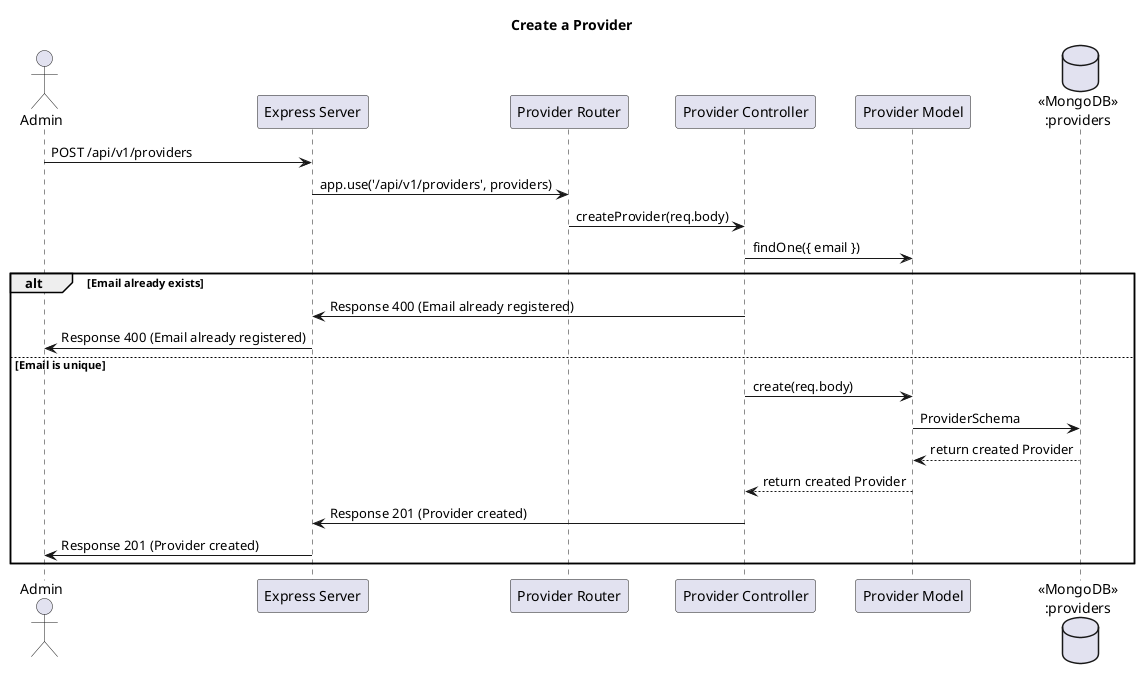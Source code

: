 @startuml
title Create a Provider

actor Admin
participant "Express Server" as Server
participant "Provider Router" as Router
participant "Provider Controller" as Controller
participant "Provider Model" as Model
database "«MongoDB»\n:providers" as Database

Admin -> Server: POST /api/v1/providers
Server -> Router: app.use('/api/v1/providers', providers)
Router -> Controller: createProvider(req.body)
Controller -> Model: findOne({ email })
alt Email already exists
    Controller -> Server: Response 400 (Email already registered)
    Server -> Admin: Response 400 (Email already registered)
else Email is unique
    Controller -> Model: create(req.body)
    Model -> Database: ProviderSchema
    Database --> Model: return created Provider
    Model --> Controller: return created Provider
    Controller -> Server: Response 201 (Provider created)
    Server -> Admin: Response 201 (Provider created)
end
@enduml

